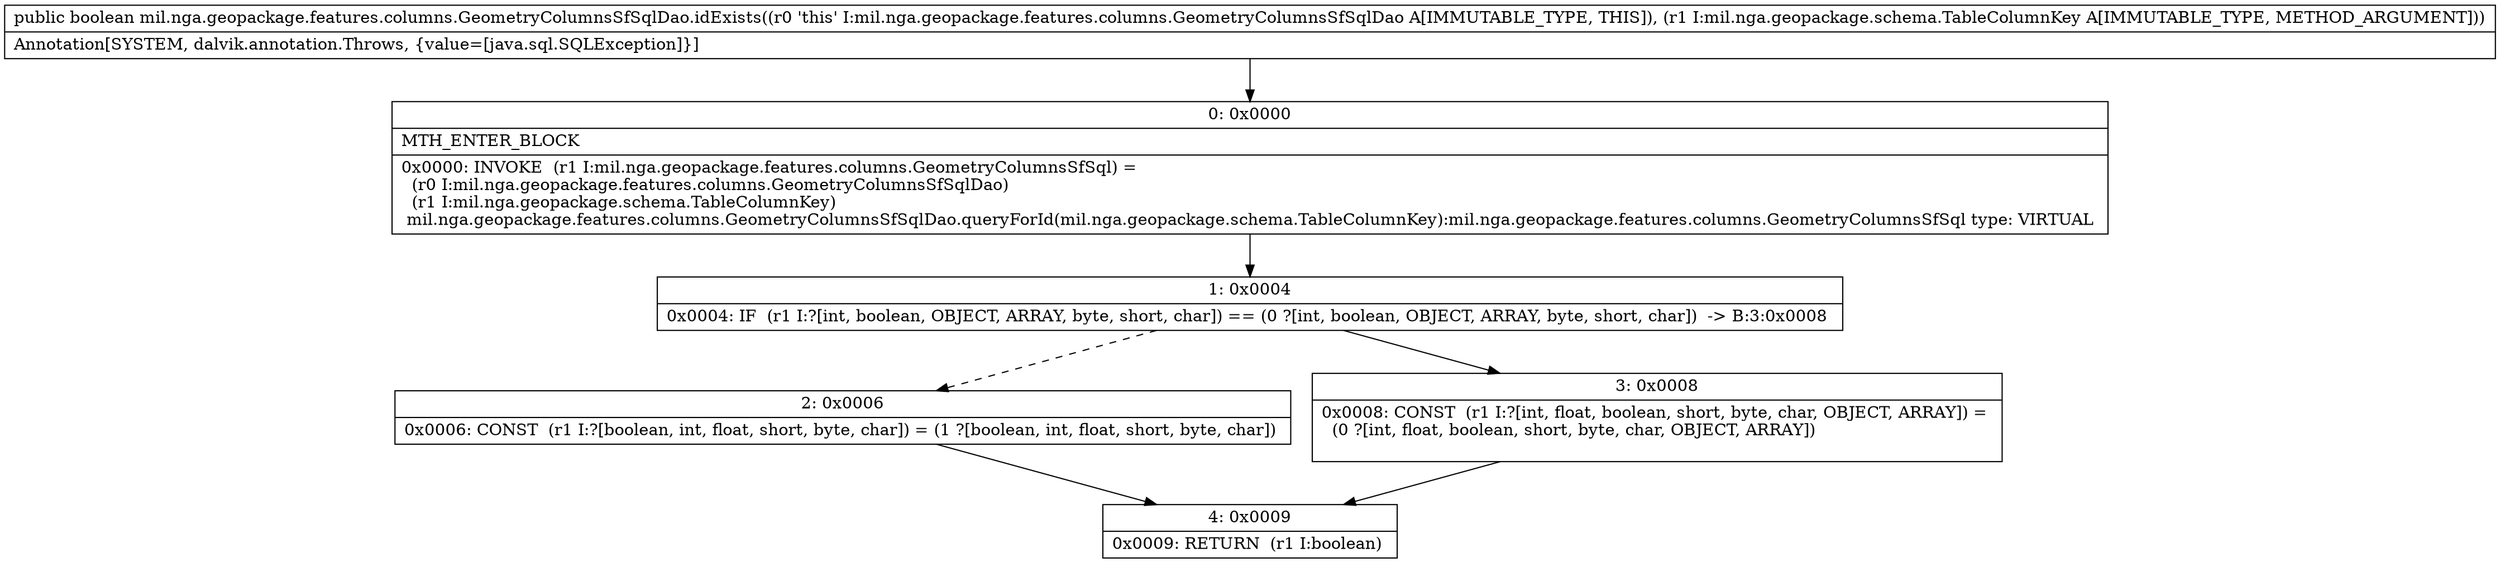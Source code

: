 digraph "CFG formil.nga.geopackage.features.columns.GeometryColumnsSfSqlDao.idExists(Lmil\/nga\/geopackage\/schema\/TableColumnKey;)Z" {
Node_0 [shape=record,label="{0\:\ 0x0000|MTH_ENTER_BLOCK\l|0x0000: INVOKE  (r1 I:mil.nga.geopackage.features.columns.GeometryColumnsSfSql) = \l  (r0 I:mil.nga.geopackage.features.columns.GeometryColumnsSfSqlDao)\l  (r1 I:mil.nga.geopackage.schema.TableColumnKey)\l mil.nga.geopackage.features.columns.GeometryColumnsSfSqlDao.queryForId(mil.nga.geopackage.schema.TableColumnKey):mil.nga.geopackage.features.columns.GeometryColumnsSfSql type: VIRTUAL \l}"];
Node_1 [shape=record,label="{1\:\ 0x0004|0x0004: IF  (r1 I:?[int, boolean, OBJECT, ARRAY, byte, short, char]) == (0 ?[int, boolean, OBJECT, ARRAY, byte, short, char])  \-\> B:3:0x0008 \l}"];
Node_2 [shape=record,label="{2\:\ 0x0006|0x0006: CONST  (r1 I:?[boolean, int, float, short, byte, char]) = (1 ?[boolean, int, float, short, byte, char]) \l}"];
Node_3 [shape=record,label="{3\:\ 0x0008|0x0008: CONST  (r1 I:?[int, float, boolean, short, byte, char, OBJECT, ARRAY]) = \l  (0 ?[int, float, boolean, short, byte, char, OBJECT, ARRAY])\l \l}"];
Node_4 [shape=record,label="{4\:\ 0x0009|0x0009: RETURN  (r1 I:boolean) \l}"];
MethodNode[shape=record,label="{public boolean mil.nga.geopackage.features.columns.GeometryColumnsSfSqlDao.idExists((r0 'this' I:mil.nga.geopackage.features.columns.GeometryColumnsSfSqlDao A[IMMUTABLE_TYPE, THIS]), (r1 I:mil.nga.geopackage.schema.TableColumnKey A[IMMUTABLE_TYPE, METHOD_ARGUMENT]))  | Annotation[SYSTEM, dalvik.annotation.Throws, \{value=[java.sql.SQLException]\}]\l}"];
MethodNode -> Node_0;
Node_0 -> Node_1;
Node_1 -> Node_2[style=dashed];
Node_1 -> Node_3;
Node_2 -> Node_4;
Node_3 -> Node_4;
}

